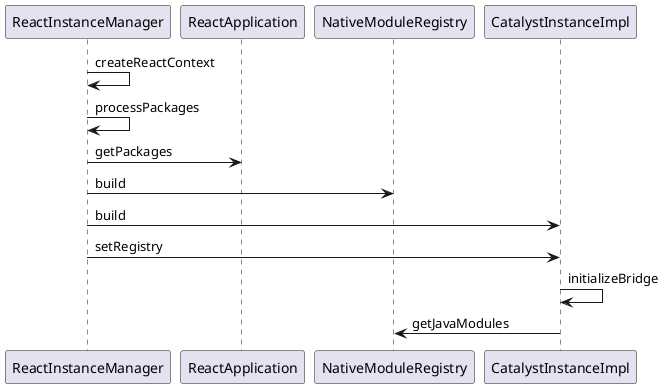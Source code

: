 @startuml
ReactInstanceManager -> ReactInstanceManager:createReactContext

ReactInstanceManager -> ReactInstanceManager:processPackages

ReactInstanceManager -> ReactApplication:getPackages

ReactInstanceManager -> NativeModuleRegistry:build

ReactInstanceManager -> CatalystInstanceImpl:build

ReactInstanceManager -> CatalystInstanceImpl:setRegistry

CatalystInstanceImpl -> CatalystInstanceImpl:initializeBridge

CatalystInstanceImpl -> NativeModuleRegistry:getJavaModules



@enduml
